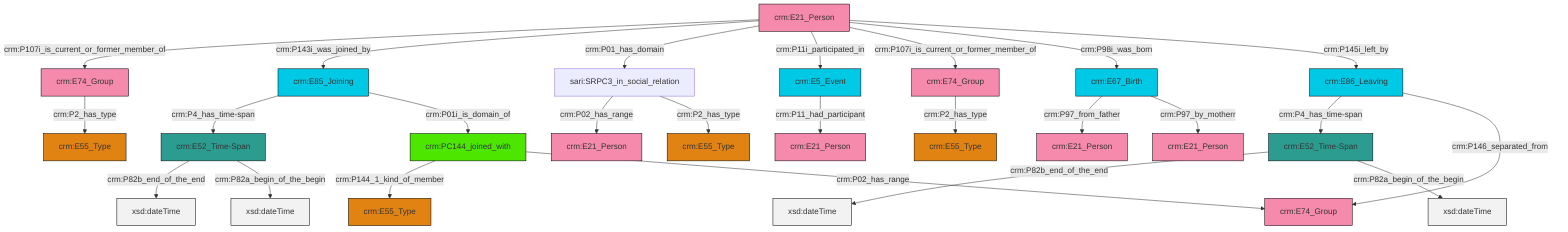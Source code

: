graph TD
classDef Literal fill:#f2f2f2,stroke:#000000;
classDef CRM_Entity fill:#FFFFFF,stroke:#000000;
classDef Temporal_Entity fill:#00C9E6, stroke:#000000;
classDef Type fill:#E18312, stroke:#000000;
classDef Time-Span fill:#2C9C91, stroke:#000000;
classDef Appellation fill:#FFEB7F, stroke:#000000;
classDef Place fill:#008836, stroke:#000000;
classDef Persistent_Item fill:#B266B2, stroke:#000000;
classDef Conceptual_Object fill:#FFD700, stroke:#000000;
classDef Physical_Thing fill:#D2B48C, stroke:#000000;
classDef Actor fill:#f58aad, stroke:#000000;
classDef PC_Classes fill:#4ce600, stroke:#000000;
classDef Multi fill:#cccccc,stroke:#000000;

2["crm:E67_Birth"]:::Temporal_Entity -->|crm:P97_from_father| 6["crm:E21_Person"]:::Actor
8["crm:E52_Time-Span"]:::Time-Span -->|crm:P82b_end_of_the_end| 9[xsd:dateTime]:::Literal
10["crm:E74_Group"]:::Actor -->|crm:P2_has_type| 11["crm:E55_Type"]:::Type
2["crm:E67_Birth"]:::Temporal_Entity -->|crm:P97_by_motherr| 14["crm:E21_Person"]:::Actor
0["crm:E21_Person"]:::Actor -->|crm:P107i_is_current_or_former_member_of| 10["crm:E74_Group"]:::Actor
12["crm:E85_Joining"]:::Temporal_Entity -->|crm:P4_has_time-span| 8["crm:E52_Time-Span"]:::Time-Span
21["crm:E52_Time-Span"]:::Time-Span -->|crm:P82b_end_of_the_end| 22[xsd:dateTime]:::Literal
17["sari:SRPC3_in_social_relation"]:::Default -->|crm:P02_has_range| 24["crm:E21_Person"]:::Actor
12["crm:E85_Joining"]:::Temporal_Entity -->|crm:P01i_is_domain_of| 19["crm:PC144_joined_with"]:::PC_Classes
0["crm:E21_Person"]:::Actor -->|crm:P143i_was_joined_by| 12["crm:E85_Joining"]:::Temporal_Entity
0["crm:E21_Person"]:::Actor -->|crm:P01_has_domain| 17["sari:SRPC3_in_social_relation"]:::Default
0["crm:E21_Person"]:::Actor -->|crm:P11i_participated_in| 33["crm:E5_Event"]:::Temporal_Entity
27["crm:E86_Leaving"]:::Temporal_Entity -->|crm:P4_has_time-span| 21["crm:E52_Time-Span"]:::Time-Span
19["crm:PC144_joined_with"]:::PC_Classes -->|crm:P144_1_kind_of_member| 31["crm:E55_Type"]:::Type
27["crm:E86_Leaving"]:::Temporal_Entity -->|crm:P146_separated_from| 40["crm:E74_Group"]:::Actor
19["crm:PC144_joined_with"]:::PC_Classes -->|crm:P02_has_range| 40["crm:E74_Group"]:::Actor
8["crm:E52_Time-Span"]:::Time-Span -->|crm:P82a_begin_of_the_begin| 41[xsd:dateTime]:::Literal
0["crm:E21_Person"]:::Actor -->|crm:P107i_is_current_or_former_member_of| 15["crm:E74_Group"]:::Actor
21["crm:E52_Time-Span"]:::Time-Span -->|crm:P82a_begin_of_the_begin| 43[xsd:dateTime]:::Literal
17["sari:SRPC3_in_social_relation"]:::Default -->|crm:P2_has_type| 4["crm:E55_Type"]:::Type
0["crm:E21_Person"]:::Actor -->|crm:P98i_was_born| 2["crm:E67_Birth"]:::Temporal_Entity
33["crm:E5_Event"]:::Temporal_Entity -->|crm:P11_had_participant| 37["crm:E21_Person"]:::Actor
0["crm:E21_Person"]:::Actor -->|crm:P145i_left_by| 27["crm:E86_Leaving"]:::Temporal_Entity
15["crm:E74_Group"]:::Actor -->|crm:P2_has_type| 29["crm:E55_Type"]:::Type